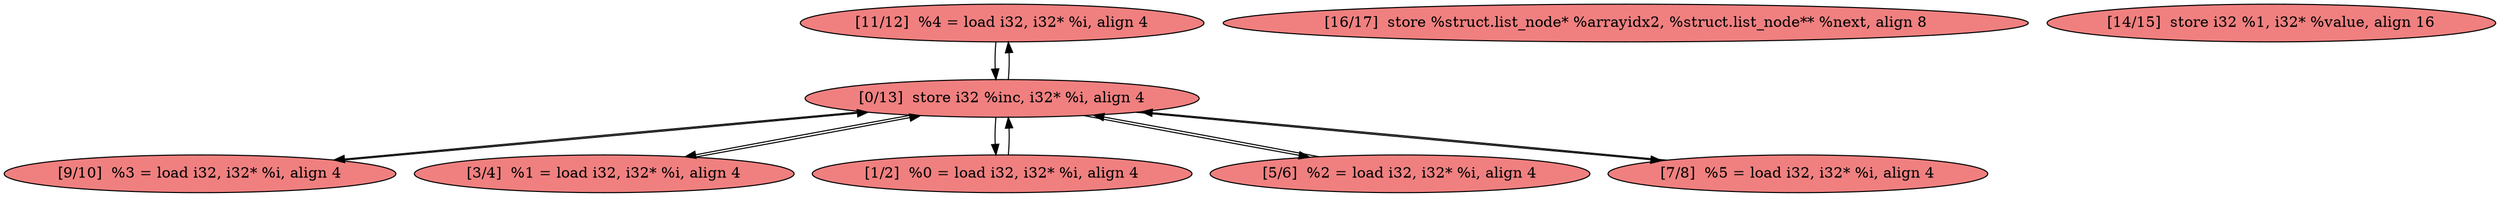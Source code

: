 
digraph G {


node335 [fillcolor=lightcoral,label="[11/12]  %4 = load i32, i32* %i, align 4",shape=ellipse,style=filled ]
node334 [fillcolor=lightcoral,label="[9/10]  %3 = load i32, i32* %i, align 4",shape=ellipse,style=filled ]
node328 [fillcolor=lightcoral,label="[3/4]  %1 = load i32, i32* %i, align 4",shape=ellipse,style=filled ]
node327 [fillcolor=lightcoral,label="[0/13]  store i32 %inc, i32* %i, align 4",shape=ellipse,style=filled ]
node333 [fillcolor=lightcoral,label="[16/17]  store %struct.list_node* %arrayidx2, %struct.list_node** %next, align 8",shape=ellipse,style=filled ]
node329 [fillcolor=lightcoral,label="[1/2]  %0 = load i32, i32* %i, align 4",shape=ellipse,style=filled ]
node330 [fillcolor=lightcoral,label="[14/15]  store i32 %1, i32* %value, align 16",shape=ellipse,style=filled ]
node331 [fillcolor=lightcoral,label="[5/6]  %2 = load i32, i32* %i, align 4",shape=ellipse,style=filled ]
node332 [fillcolor=lightcoral,label="[7/8]  %5 = load i32, i32* %i, align 4",shape=ellipse,style=filled ]

node327->node335 [ ]
node335->node327 [ ]
node327->node331 [ ]
node327->node328 [ ]
node328->node327 [ ]
node331->node327 [ ]
node334->node327 [ ]
node329->node327 [ ]
node327->node329 [ ]
node332->node327 [ ]
node327->node332 [ ]
node327->node334 [ ]


}

